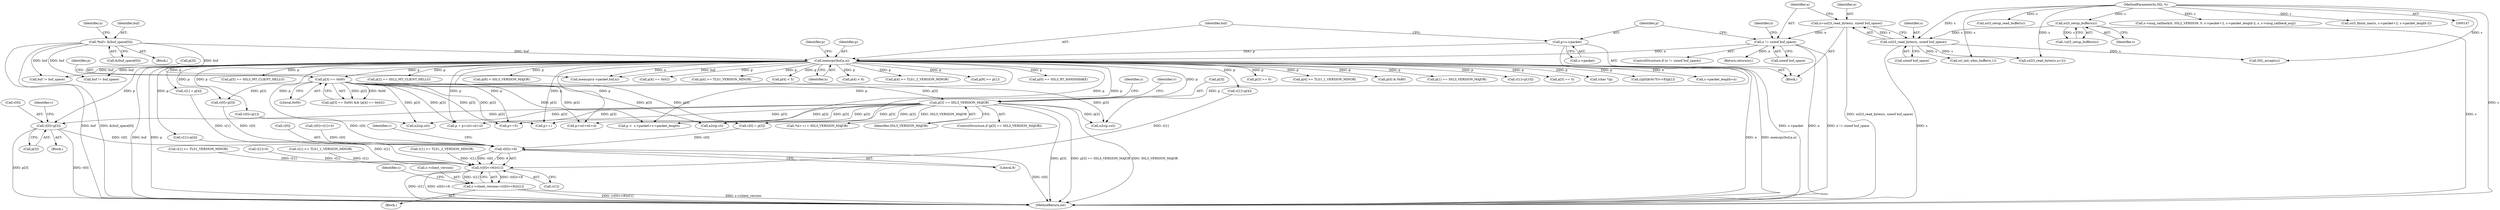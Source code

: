 digraph "0_openssl_6ce9687b5aba5391fc0de50e18779eb676d0e04d@array" {
"1000277" [label="(Call,v[0]=p[3])"];
"1000215" [label="(Call,memcpy(buf,p,n))"];
"1000152" [label="(Call,*buf= &(buf_space[0]))"];
"1000210" [label="(Call,p=s->packet)"];
"1000204" [label="(Call,n != sizeof buf_space)"];
"1000197" [label="(Call,n=ssl23_read_bytes(s, sizeof buf_space))"];
"1000199" [label="(Call,ssl23_read_bytes(s, sizeof buf_space))"];
"1000194" [label="(Call,ssl3_setup_buffers(s))"];
"1000148" [label="(MethodParameterIn,SSL *s)"];
"1000271" [label="(Call,p[3] == SSL3_VERSION_MAJOR)"];
"1000234" [label="(Call,p[3] == 0x00)"];
"1001190" [label="(Call,v[0]<<8)"];
"1001189" [label="(Call,(v[0]<<8)|v[1])"];
"1001185" [label="(Call,s->client_version=(v[0]<<8)|v[1])"];
"1000241" [label="(Identifier,p)"];
"1000252" [label="(Call,v[1]=p[4])"];
"1000492" [label="(Call,p[9] > SSL3_VERSION_MAJOR)"];
"1000442" [label="(Call,p[5] == SSL3_MT_CLIENT_HELLO)"];
"1000226" [label="(Call,p[2] == SSL2_MT_CLIENT_HELLO)"];
"1001136" [label="(Call,memcpy(s->packet,buf,n))"];
"1001119" [label="(Call,ssl3_setup_read_buffer(s))"];
"1001196" [label="(Identifier,v)"];
"1000239" [label="(Call,p[4] == 0x02)"];
"1000270" [label="(ControlStructure,if (p[3] == SSL3_VERSION_MAJOR))"];
"1000691" [label="(Identifier,s)"];
"1000292" [label="(Call,p[4] >= TLS1_VERSION_MINOR)"];
"1000454" [label="(Call,p[4] < 5)"];
"1000152" [label="(Call,*buf= &(buf_space[0]))"];
"1000467" [label="(Call,v[0]=p[1])"];
"1001191" [label="(Call,v[0])"];
"1000218" [label="(Identifier,n)"];
"1000234" [label="(Call,p[3] == 0x00)"];
"1000481" [label="(Call,p[4] < 6)"];
"1000827" [label="(Call,n2s(p,sil))"];
"1000194" [label="(Call,ssl3_setup_buffers(s))"];
"1000233" [label="(Call,(p[3] == 0x00) && (p[4] == 0x02))"];
"1000238" [label="(Literal,0x00)"];
"1001185" [label="(Call,s->client_version=(v[0]<<8)|v[1])"];
"1000300" [label="(Call,p[4] >= TLS1_2_VERSION_MINOR)"];
"1000511" [label="(Call,v[1] >= TLS1_VERSION_MINOR)"];
"1000187" [label="(Call,v[1]=0)"];
"1000459" [label="(Call,p[9] >= p[1])"];
"1000200" [label="(Identifier,s)"];
"1000211" [label="(Identifier,p)"];
"1000279" [label="(Identifier,v)"];
"1000430" [label="(Call,p[0] == SSL3_RT_HANDSHAKE)"];
"1000449" [label="(Call,p[3] == 0)"];
"1000824" [label="(Call,n2s(p,csl))"];
"1000201" [label="(Call,sizeof buf_space)"];
"1001088" [label="(Call,ssl_init_wbio_buffer(s,1))"];
"1000182" [label="(Block,)"];
"1001002" [label="(Call,p++)"];
"1000217" [label="(Identifier,p)"];
"1000325" [label="(Call,p[4] >= TLS1_1_VERSION_MINOR)"];
"1000206" [label="(Call,sizeof buf_space)"];
"1000221" [label="(Call,p[0] & 0x80)"];
"1000183" [label="(Call,v[0]=v[1]=0)"];
"1000542" [label="(Call,v[1] >= TLS1_1_VERSION_MINOR)"];
"1000436" [label="(Call,p[1] == SSL3_VERSION_MAJOR)"];
"1000272" [label="(Call,p[3])"];
"1000209" [label="(Identifier,n)"];
"1000987" [label="(Call,p <  s->packet+s->packet_length)"];
"1000216" [label="(Identifier,buf)"];
"1000977" [label="(Call,p = p+csl+sil+cl)"];
"1001226" [label="(Call,buf != buf_space)"];
"1000503" [label="(Call,v[1]=p[10])"];
"1000830" [label="(Call,n2s(p,cl))"];
"1000168" [label="(Identifier,n)"];
"1000722" [label="(Call,v[0] = p[3])"];
"1000245" [label="(Call,v[0]=p[3])"];
"1000476" [label="(Call,p[3] == 0)"];
"1000148" [label="(MethodParameterIn,SSL *s)"];
"1000199" [label="(Call,ssl23_read_bytes(s, sizeof buf_space))"];
"1000284" [label="(Call,v[1]=p[4])"];
"1000210" [label="(Call,p=s->packet)"];
"1000286" [label="(Identifier,v)"];
"1000519" [label="(Call,v[1] >= TLS1_2_VERSION_MINOR)"];
"1000729" [label="(Call,v[1] = p[4])"];
"1000195" [label="(Identifier,s)"];
"1000203" [label="(ControlStructure,if (n != sizeof buf_space))"];
"1000149" [label="(Block,)"];
"1000205" [label="(Identifier,n)"];
"1000276" [label="(Block,)"];
"1000637" [label="(Call,(char *)p)"];
"1000223" [label="(Identifier,p)"];
"1000193" [label="(Call,!ssl3_setup_buffers(s))"];
"1001200" [label="(Identifier,s)"];
"1000153" [label="(Identifier,buf)"];
"1000212" [label="(Call,s->packet)"];
"1000870" [label="(Call,*(d++) = SSL3_VERSION_MAJOR)"];
"1000235" [label="(Call,p[3])"];
"1000821" [label="(Call,p+=5)"];
"1000277" [label="(Call,v[0]=p[3])"];
"1000281" [label="(Call,p[3])"];
"1001190" [label="(Call,v[0]<<8)"];
"1000771" [label="(Call,ssl23_read_bytes(s,n+2))"];
"1000738" [label="(Call,((p[0]&0x7f)<<8)|p[1])"];
"1000198" [label="(Identifier,n)"];
"1000215" [label="(Call,memcpy(buf,p,n))"];
"1000154" [label="(Call,&(buf_space[0]))"];
"1001066" [label="(Block,)"];
"1001189" [label="(Call,(v[0]<<8)|v[1])"];
"1000204" [label="(Call,n != sizeof buf_space)"];
"1001195" [label="(Call,v[1])"];
"1001102" [label="(Call,s->packet_length=n)"];
"1000798" [label="(Call,s->msg_callback(0, SSL2_VERSION, 0, s->packet+2, s->packet_length-2, s, s->msg_callback_arg))"];
"1000979" [label="(Call,p+csl+sil+cl)"];
"1001194" [label="(Literal,8)"];
"1000278" [label="(Call,v[0])"];
"1000197" [label="(Call,n=ssl23_read_bytes(s, sizeof buf_space))"];
"1001244" [label="(MethodReturn,int)"];
"1001236" [label="(Call,buf != buf_space)"];
"1001232" [label="(Call,SSL_accept(s))"];
"1000275" [label="(Identifier,SSL3_VERSION_MAJOR)"];
"1001186" [label="(Call,s->client_version)"];
"1000208" [label="(Return,return(n);)"];
"1000782" [label="(Call,ssl3_finish_mac(s, s->packet+2, s->packet_length-2))"];
"1000271" [label="(Call,p[3] == SSL3_VERSION_MAJOR)"];
"1000277" -> "1000276"  [label="AST: "];
"1000277" -> "1000281"  [label="CFG: "];
"1000278" -> "1000277"  [label="AST: "];
"1000281" -> "1000277"  [label="AST: "];
"1000286" -> "1000277"  [label="CFG: "];
"1000277" -> "1001244"  [label="DDG: v[0]"];
"1000277" -> "1001244"  [label="DDG: p[3]"];
"1000215" -> "1000277"  [label="DDG: p"];
"1000271" -> "1000277"  [label="DDG: p[3]"];
"1000277" -> "1001190"  [label="DDG: v[0]"];
"1000215" -> "1000182"  [label="AST: "];
"1000215" -> "1000218"  [label="CFG: "];
"1000216" -> "1000215"  [label="AST: "];
"1000217" -> "1000215"  [label="AST: "];
"1000218" -> "1000215"  [label="AST: "];
"1000223" -> "1000215"  [label="CFG: "];
"1000215" -> "1001244"  [label="DDG: buf"];
"1000215" -> "1001244"  [label="DDG: p"];
"1000215" -> "1001244"  [label="DDG: n"];
"1000215" -> "1001244"  [label="DDG: memcpy(buf,p,n)"];
"1000152" -> "1000215"  [label="DDG: buf"];
"1000210" -> "1000215"  [label="DDG: p"];
"1000204" -> "1000215"  [label="DDG: n"];
"1000215" -> "1000221"  [label="DDG: p"];
"1000215" -> "1000226"  [label="DDG: p"];
"1000215" -> "1000234"  [label="DDG: p"];
"1000215" -> "1000239"  [label="DDG: p"];
"1000215" -> "1000245"  [label="DDG: p"];
"1000215" -> "1000252"  [label="DDG: p"];
"1000215" -> "1000271"  [label="DDG: p"];
"1000215" -> "1000284"  [label="DDG: p"];
"1000215" -> "1000292"  [label="DDG: p"];
"1000215" -> "1000300"  [label="DDG: p"];
"1000215" -> "1000325"  [label="DDG: p"];
"1000215" -> "1000430"  [label="DDG: p"];
"1000215" -> "1000436"  [label="DDG: p"];
"1000215" -> "1000442"  [label="DDG: p"];
"1000215" -> "1000449"  [label="DDG: p"];
"1000215" -> "1000454"  [label="DDG: p"];
"1000215" -> "1000459"  [label="DDG: p"];
"1000215" -> "1000467"  [label="DDG: p"];
"1000215" -> "1000476"  [label="DDG: p"];
"1000215" -> "1000481"  [label="DDG: p"];
"1000215" -> "1000492"  [label="DDG: p"];
"1000215" -> "1000503"  [label="DDG: p"];
"1000215" -> "1000637"  [label="DDG: p"];
"1000215" -> "1000722"  [label="DDG: p"];
"1000215" -> "1000729"  [label="DDG: p"];
"1000215" -> "1000738"  [label="DDG: p"];
"1000215" -> "1000821"  [label="DDG: p"];
"1000215" -> "1000824"  [label="DDG: p"];
"1000215" -> "1000827"  [label="DDG: p"];
"1000215" -> "1000830"  [label="DDG: p"];
"1000215" -> "1000977"  [label="DDG: p"];
"1000215" -> "1000979"  [label="DDG: p"];
"1000215" -> "1000987"  [label="DDG: p"];
"1000215" -> "1001002"  [label="DDG: p"];
"1000215" -> "1001102"  [label="DDG: n"];
"1000215" -> "1001136"  [label="DDG: buf"];
"1000215" -> "1001136"  [label="DDG: n"];
"1000215" -> "1001226"  [label="DDG: buf"];
"1000215" -> "1001236"  [label="DDG: buf"];
"1000152" -> "1000149"  [label="AST: "];
"1000152" -> "1000154"  [label="CFG: "];
"1000153" -> "1000152"  [label="AST: "];
"1000154" -> "1000152"  [label="AST: "];
"1000168" -> "1000152"  [label="CFG: "];
"1000152" -> "1001244"  [label="DDG: buf"];
"1000152" -> "1001244"  [label="DDG: &(buf_space[0])"];
"1000152" -> "1001136"  [label="DDG: buf"];
"1000152" -> "1001226"  [label="DDG: buf"];
"1000152" -> "1001236"  [label="DDG: buf"];
"1000210" -> "1000182"  [label="AST: "];
"1000210" -> "1000212"  [label="CFG: "];
"1000211" -> "1000210"  [label="AST: "];
"1000212" -> "1000210"  [label="AST: "];
"1000216" -> "1000210"  [label="CFG: "];
"1000210" -> "1001244"  [label="DDG: s->packet"];
"1000204" -> "1000203"  [label="AST: "];
"1000204" -> "1000206"  [label="CFG: "];
"1000205" -> "1000204"  [label="AST: "];
"1000206" -> "1000204"  [label="AST: "];
"1000209" -> "1000204"  [label="CFG: "];
"1000211" -> "1000204"  [label="CFG: "];
"1000204" -> "1001244"  [label="DDG: n"];
"1000204" -> "1001244"  [label="DDG: n != sizeof buf_space"];
"1000197" -> "1000204"  [label="DDG: n"];
"1000204" -> "1000208"  [label="DDG: n"];
"1000197" -> "1000182"  [label="AST: "];
"1000197" -> "1000199"  [label="CFG: "];
"1000198" -> "1000197"  [label="AST: "];
"1000199" -> "1000197"  [label="AST: "];
"1000205" -> "1000197"  [label="CFG: "];
"1000197" -> "1001244"  [label="DDG: ssl23_read_bytes(s, sizeof buf_space)"];
"1000199" -> "1000197"  [label="DDG: s"];
"1000199" -> "1000201"  [label="CFG: "];
"1000200" -> "1000199"  [label="AST: "];
"1000201" -> "1000199"  [label="AST: "];
"1000199" -> "1001244"  [label="DDG: s"];
"1000194" -> "1000199"  [label="DDG: s"];
"1000148" -> "1000199"  [label="DDG: s"];
"1000199" -> "1000771"  [label="DDG: s"];
"1000199" -> "1001088"  [label="DDG: s"];
"1000199" -> "1001232"  [label="DDG: s"];
"1000194" -> "1000193"  [label="AST: "];
"1000194" -> "1000195"  [label="CFG: "];
"1000195" -> "1000194"  [label="AST: "];
"1000193" -> "1000194"  [label="CFG: "];
"1000194" -> "1001244"  [label="DDG: s"];
"1000194" -> "1000193"  [label="DDG: s"];
"1000148" -> "1000194"  [label="DDG: s"];
"1000148" -> "1000147"  [label="AST: "];
"1000148" -> "1001244"  [label="DDG: s"];
"1000148" -> "1000771"  [label="DDG: s"];
"1000148" -> "1000782"  [label="DDG: s"];
"1000148" -> "1000798"  [label="DDG: s"];
"1000148" -> "1001088"  [label="DDG: s"];
"1000148" -> "1001119"  [label="DDG: s"];
"1000148" -> "1001232"  [label="DDG: s"];
"1000271" -> "1000270"  [label="AST: "];
"1000271" -> "1000275"  [label="CFG: "];
"1000272" -> "1000271"  [label="AST: "];
"1000275" -> "1000271"  [label="AST: "];
"1000279" -> "1000271"  [label="CFG: "];
"1000691" -> "1000271"  [label="CFG: "];
"1000271" -> "1001244"  [label="DDG: SSL3_VERSION_MAJOR"];
"1000271" -> "1001244"  [label="DDG: p[3]"];
"1000271" -> "1001244"  [label="DDG: p[3] == SSL3_VERSION_MAJOR"];
"1000234" -> "1000271"  [label="DDG: p[3]"];
"1000271" -> "1000722"  [label="DDG: p[3]"];
"1000271" -> "1000821"  [label="DDG: p[3]"];
"1000271" -> "1000824"  [label="DDG: p[3]"];
"1000271" -> "1000827"  [label="DDG: p[3]"];
"1000271" -> "1000830"  [label="DDG: p[3]"];
"1000271" -> "1000870"  [label="DDG: SSL3_VERSION_MAJOR"];
"1000271" -> "1000977"  [label="DDG: p[3]"];
"1000271" -> "1000979"  [label="DDG: p[3]"];
"1000271" -> "1000987"  [label="DDG: p[3]"];
"1000271" -> "1001002"  [label="DDG: p[3]"];
"1000234" -> "1000233"  [label="AST: "];
"1000234" -> "1000238"  [label="CFG: "];
"1000235" -> "1000234"  [label="AST: "];
"1000238" -> "1000234"  [label="AST: "];
"1000241" -> "1000234"  [label="CFG: "];
"1000233" -> "1000234"  [label="CFG: "];
"1000234" -> "1000233"  [label="DDG: p[3]"];
"1000234" -> "1000233"  [label="DDG: 0x00"];
"1000234" -> "1000245"  [label="DDG: p[3]"];
"1000234" -> "1000722"  [label="DDG: p[3]"];
"1000234" -> "1000821"  [label="DDG: p[3]"];
"1000234" -> "1000824"  [label="DDG: p[3]"];
"1000234" -> "1000827"  [label="DDG: p[3]"];
"1000234" -> "1000830"  [label="DDG: p[3]"];
"1000234" -> "1000977"  [label="DDG: p[3]"];
"1000234" -> "1000979"  [label="DDG: p[3]"];
"1000234" -> "1000987"  [label="DDG: p[3]"];
"1000234" -> "1001002"  [label="DDG: p[3]"];
"1001190" -> "1001189"  [label="AST: "];
"1001190" -> "1001194"  [label="CFG: "];
"1001191" -> "1001190"  [label="AST: "];
"1001194" -> "1001190"  [label="AST: "];
"1001196" -> "1001190"  [label="CFG: "];
"1001190" -> "1001244"  [label="DDG: v[0]"];
"1001190" -> "1001189"  [label="DDG: v[0]"];
"1001190" -> "1001189"  [label="DDG: 8"];
"1000467" -> "1001190"  [label="DDG: v[0]"];
"1000183" -> "1001190"  [label="DDG: v[0]"];
"1000722" -> "1001190"  [label="DDG: v[0]"];
"1000245" -> "1001190"  [label="DDG: v[0]"];
"1001189" -> "1001185"  [label="AST: "];
"1001189" -> "1001195"  [label="CFG: "];
"1001195" -> "1001189"  [label="AST: "];
"1001185" -> "1001189"  [label="CFG: "];
"1001189" -> "1001244"  [label="DDG: v[0]<<8"];
"1001189" -> "1001244"  [label="DDG: v[1]"];
"1001189" -> "1001185"  [label="DDG: v[0]<<8"];
"1001189" -> "1001185"  [label="DDG: v[1]"];
"1000187" -> "1001189"  [label="DDG: v[1]"];
"1000284" -> "1001189"  [label="DDG: v[1]"];
"1000519" -> "1001189"  [label="DDG: v[1]"];
"1000252" -> "1001189"  [label="DDG: v[1]"];
"1000542" -> "1001189"  [label="DDG: v[1]"];
"1000511" -> "1001189"  [label="DDG: v[1]"];
"1000729" -> "1001189"  [label="DDG: v[1]"];
"1001185" -> "1001066"  [label="AST: "];
"1001186" -> "1001185"  [label="AST: "];
"1001200" -> "1001185"  [label="CFG: "];
"1001185" -> "1001244"  [label="DDG: s->client_version"];
"1001185" -> "1001244"  [label="DDG: (v[0]<<8)|v[1]"];
}
